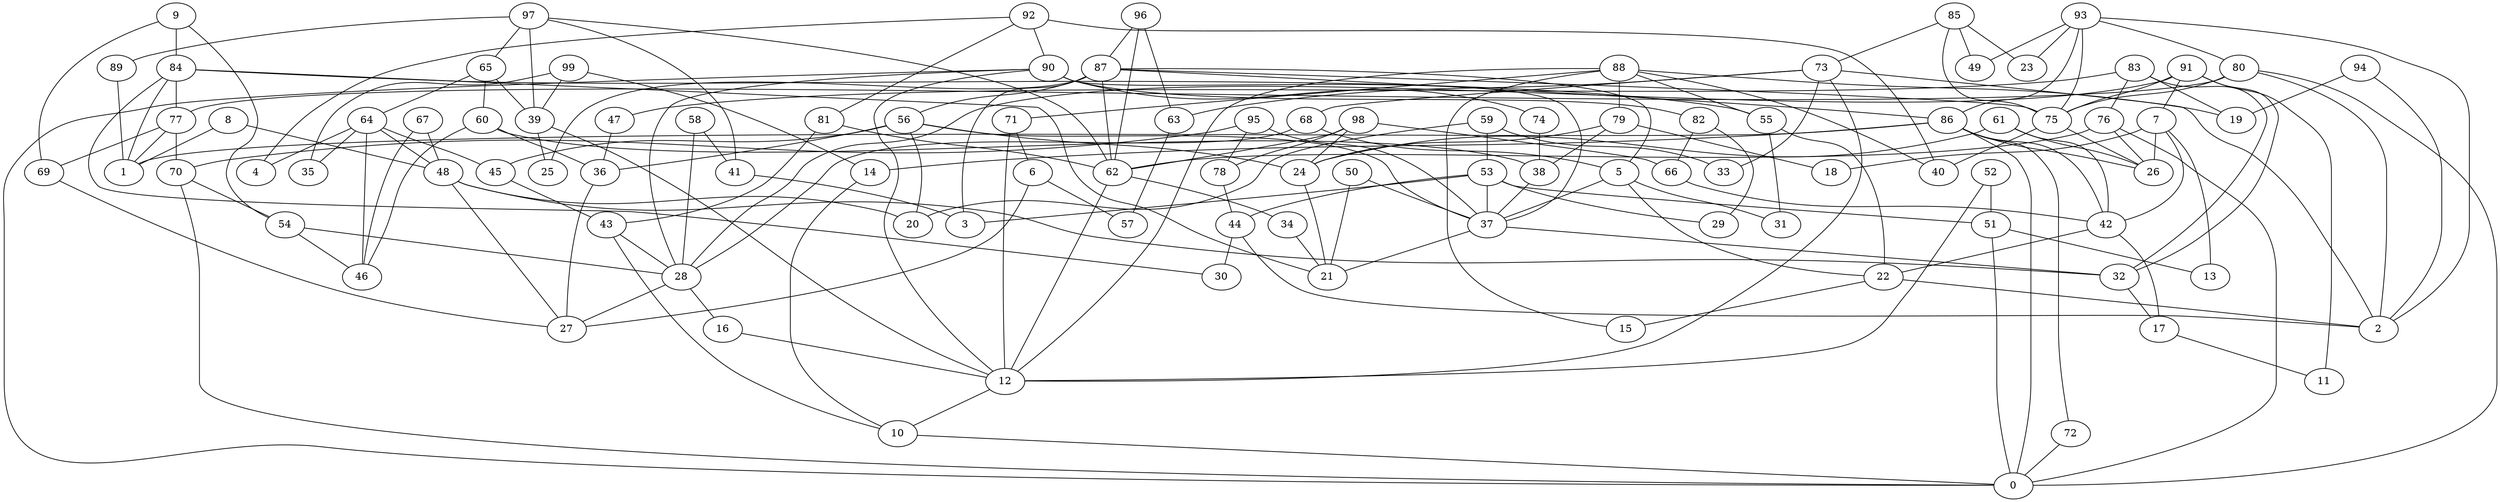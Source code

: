 digraph GG_graph {

subgraph G_graph {
edge [color = black]
"77" -> "70" [dir = none]
"77" -> "1" [dir = none]
"77" -> "69" [dir = none]
"72" -> "0" [dir = none]
"5" -> "31" [dir = none]
"5" -> "37" [dir = none]
"5" -> "22" [dir = none]
"74" -> "38" [dir = none]
"59" -> "53" [dir = none]
"59" -> "20" [dir = none]
"59" -> "33" [dir = none]
"50" -> "21" [dir = none]
"50" -> "37" [dir = none]
"67" -> "48" [dir = none]
"67" -> "46" [dir = none]
"37" -> "32" [dir = none]
"37" -> "21" [dir = none]
"6" -> "57" [dir = none]
"6" -> "27" [dir = none]
"68" -> "5" [dir = none]
"68" -> "28" [dir = none]
"90" -> "82" [dir = none]
"90" -> "37" [dir = none]
"90" -> "12" [dir = none]
"90" -> "0" [dir = none]
"90" -> "28" [dir = none]
"90" -> "74" [dir = none]
"87" -> "86" [dir = none]
"87" -> "75" [dir = none]
"87" -> "5" [dir = none]
"87" -> "3" [dir = none]
"87" -> "56" [dir = none]
"87" -> "25" [dir = none]
"87" -> "62" [dir = none]
"91" -> "7" [dir = none]
"91" -> "28" [dir = none]
"91" -> "75" [dir = none]
"91" -> "11" [dir = none]
"91" -> "32" [dir = none]
"83" -> "47" [dir = none]
"83" -> "76" [dir = none]
"83" -> "32" [dir = none]
"83" -> "19" [dir = none]
"28" -> "16" [dir = none]
"28" -> "27" [dir = none]
"58" -> "41" [dir = none]
"58" -> "28" [dir = none]
"84" -> "30" [dir = none]
"84" -> "21" [dir = none]
"84" -> "55" [dir = none]
"84" -> "1" [dir = none]
"84" -> "77" [dir = none]
"75" -> "40" [dir = none]
"75" -> "26" [dir = none]
"86" -> "42" [dir = none]
"86" -> "0" [dir = none]
"86" -> "26" [dir = none]
"86" -> "14" [dir = none]
"86" -> "1" [dir = none]
"86" -> "72" [dir = none]
"93" -> "23" [dir = none]
"93" -> "80" [dir = none]
"93" -> "75" [dir = none]
"93" -> "86" [dir = none]
"93" -> "49" [dir = none]
"93" -> "2" [dir = none]
"54" -> "46" [dir = none]
"54" -> "28" [dir = none]
"97" -> "65" [dir = none]
"97" -> "89" [dir = none]
"97" -> "39" [dir = none]
"97" -> "62" [dir = none]
"97" -> "41" [dir = none]
"98" -> "62" [dir = none]
"98" -> "66" [dir = none]
"98" -> "24" [dir = none]
"98" -> "78" [dir = none]
"82" -> "66" [dir = none]
"82" -> "29" [dir = none]
"89" -> "1" [dir = none]
"41" -> "3" [dir = none]
"42" -> "22" [dir = none]
"42" -> "17" [dir = none]
"80" -> "75" [dir = none]
"80" -> "77" [dir = none]
"80" -> "0" [dir = none]
"80" -> "2" [dir = none]
"78" -> "44" [dir = none]
"76" -> "62" [dir = none]
"76" -> "0" [dir = none]
"76" -> "26" [dir = none]
"36" -> "27" [dir = none]
"17" -> "11" [dir = none]
"14" -> "10" [dir = none]
"34" -> "21" [dir = none]
"12" -> "10" [dir = none]
"99" -> "35" [dir = none]
"99" -> "39" [dir = none]
"99" -> "14" [dir = none]
"79" -> "24" [dir = none]
"79" -> "38" [dir = none]
"79" -> "18" [dir = none]
"56" -> "36" [dir = none]
"56" -> "24" [dir = none]
"56" -> "37" [dir = none]
"56" -> "20" [dir = none]
"56" -> "45" [dir = none]
"92" -> "81" [dir = none]
"92" -> "90" [dir = none]
"92" -> "40" [dir = none]
"92" -> "4" [dir = none]
"71" -> "6" [dir = none]
"71" -> "12" [dir = none]
"60" -> "46" [dir = none]
"60" -> "38" [dir = none]
"60" -> "36" [dir = none]
"7" -> "18" [dir = none]
"7" -> "42" [dir = none]
"7" -> "26" [dir = none]
"7" -> "13" [dir = none]
"65" -> "64" [dir = none]
"65" -> "39" [dir = none]
"65" -> "60" [dir = none]
"39" -> "12" [dir = none]
"39" -> "25" [dir = none]
"95" -> "78" [dir = none]
"95" -> "37" [dir = none]
"95" -> "70" [dir = none]
"81" -> "62" [dir = none]
"81" -> "43" [dir = none]
"69" -> "27" [dir = none]
"88" -> "15" [dir = none]
"88" -> "19" [dir = none]
"88" -> "55" [dir = none]
"88" -> "79" [dir = none]
"88" -> "12" [dir = none]
"88" -> "40" [dir = none]
"88" -> "71" [dir = none]
"53" -> "29" [dir = none]
"53" -> "3" [dir = none]
"53" -> "51" [dir = none]
"53" -> "37" [dir = none]
"53" -> "44" [dir = none]
"73" -> "33" [dir = none]
"73" -> "68" [dir = none]
"73" -> "12" [dir = none]
"73" -> "2" [dir = none]
"73" -> "63" [dir = none]
"38" -> "37" [dir = none]
"61" -> "26" [dir = none]
"61" -> "24" [dir = none]
"61" -> "42" [dir = none]
"48" -> "20" [dir = none]
"48" -> "32" [dir = none]
"48" -> "27" [dir = none]
"63" -> "57" [dir = none]
"45" -> "43" [dir = none]
"96" -> "62" [dir = none]
"96" -> "63" [dir = none]
"96" -> "87" [dir = none]
"43" -> "10" [dir = none]
"43" -> "28" [dir = none]
"47" -> "36" [dir = none]
"32" -> "17" [dir = none]
"16" -> "12" [dir = none]
"85" -> "49" [dir = none]
"85" -> "73" [dir = none]
"85" -> "75" [dir = none]
"85" -> "23" [dir = none]
"22" -> "2" [dir = none]
"22" -> "15" [dir = none]
"94" -> "19" [dir = none]
"94" -> "2" [dir = none]
"55" -> "22" [dir = none]
"55" -> "31" [dir = none]
"62" -> "34" [dir = none]
"62" -> "12" [dir = none]
"64" -> "4" [dir = none]
"64" -> "48" [dir = none]
"64" -> "46" [dir = none]
"64" -> "45" [dir = none]
"64" -> "35" [dir = none]
"8" -> "1" [dir = none]
"8" -> "48" [dir = none]
"24" -> "21" [dir = none]
"51" -> "13" [dir = none]
"51" -> "0" [dir = none]
"44" -> "2" [dir = none]
"44" -> "30" [dir = none]
"10" -> "0" [dir = none]
"66" -> "42" [dir = none]
"70" -> "54" [dir = none]
"70" -> "0" [dir = none]
"52" -> "51" [dir = none]
"52" -> "12" [dir = none]
"9" -> "84" [dir = none]
"9" -> "54" [dir = none]
"9" -> "69" [dir = none]
}

}

